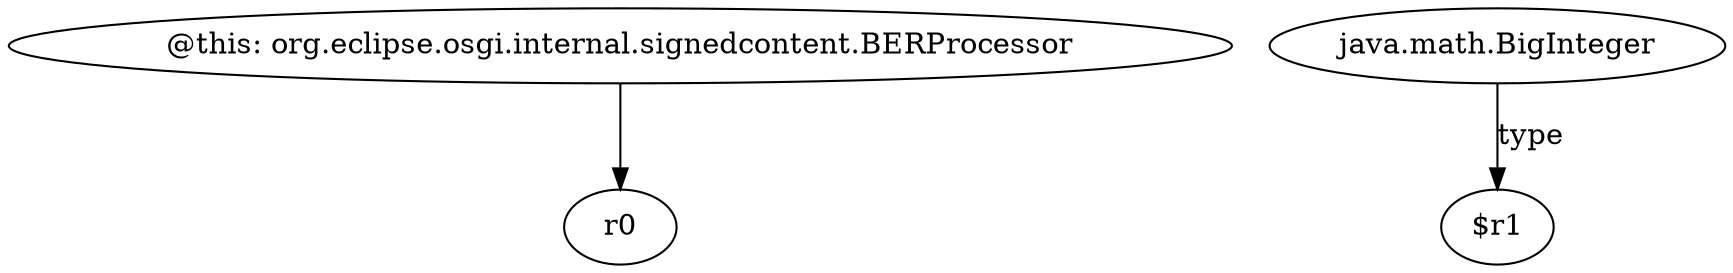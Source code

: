 digraph g {
0[label="@this: org.eclipse.osgi.internal.signedcontent.BERProcessor"]
1[label="r0"]
0->1[label=""]
2[label="java.math.BigInteger"]
3[label="$r1"]
2->3[label="type"]
}